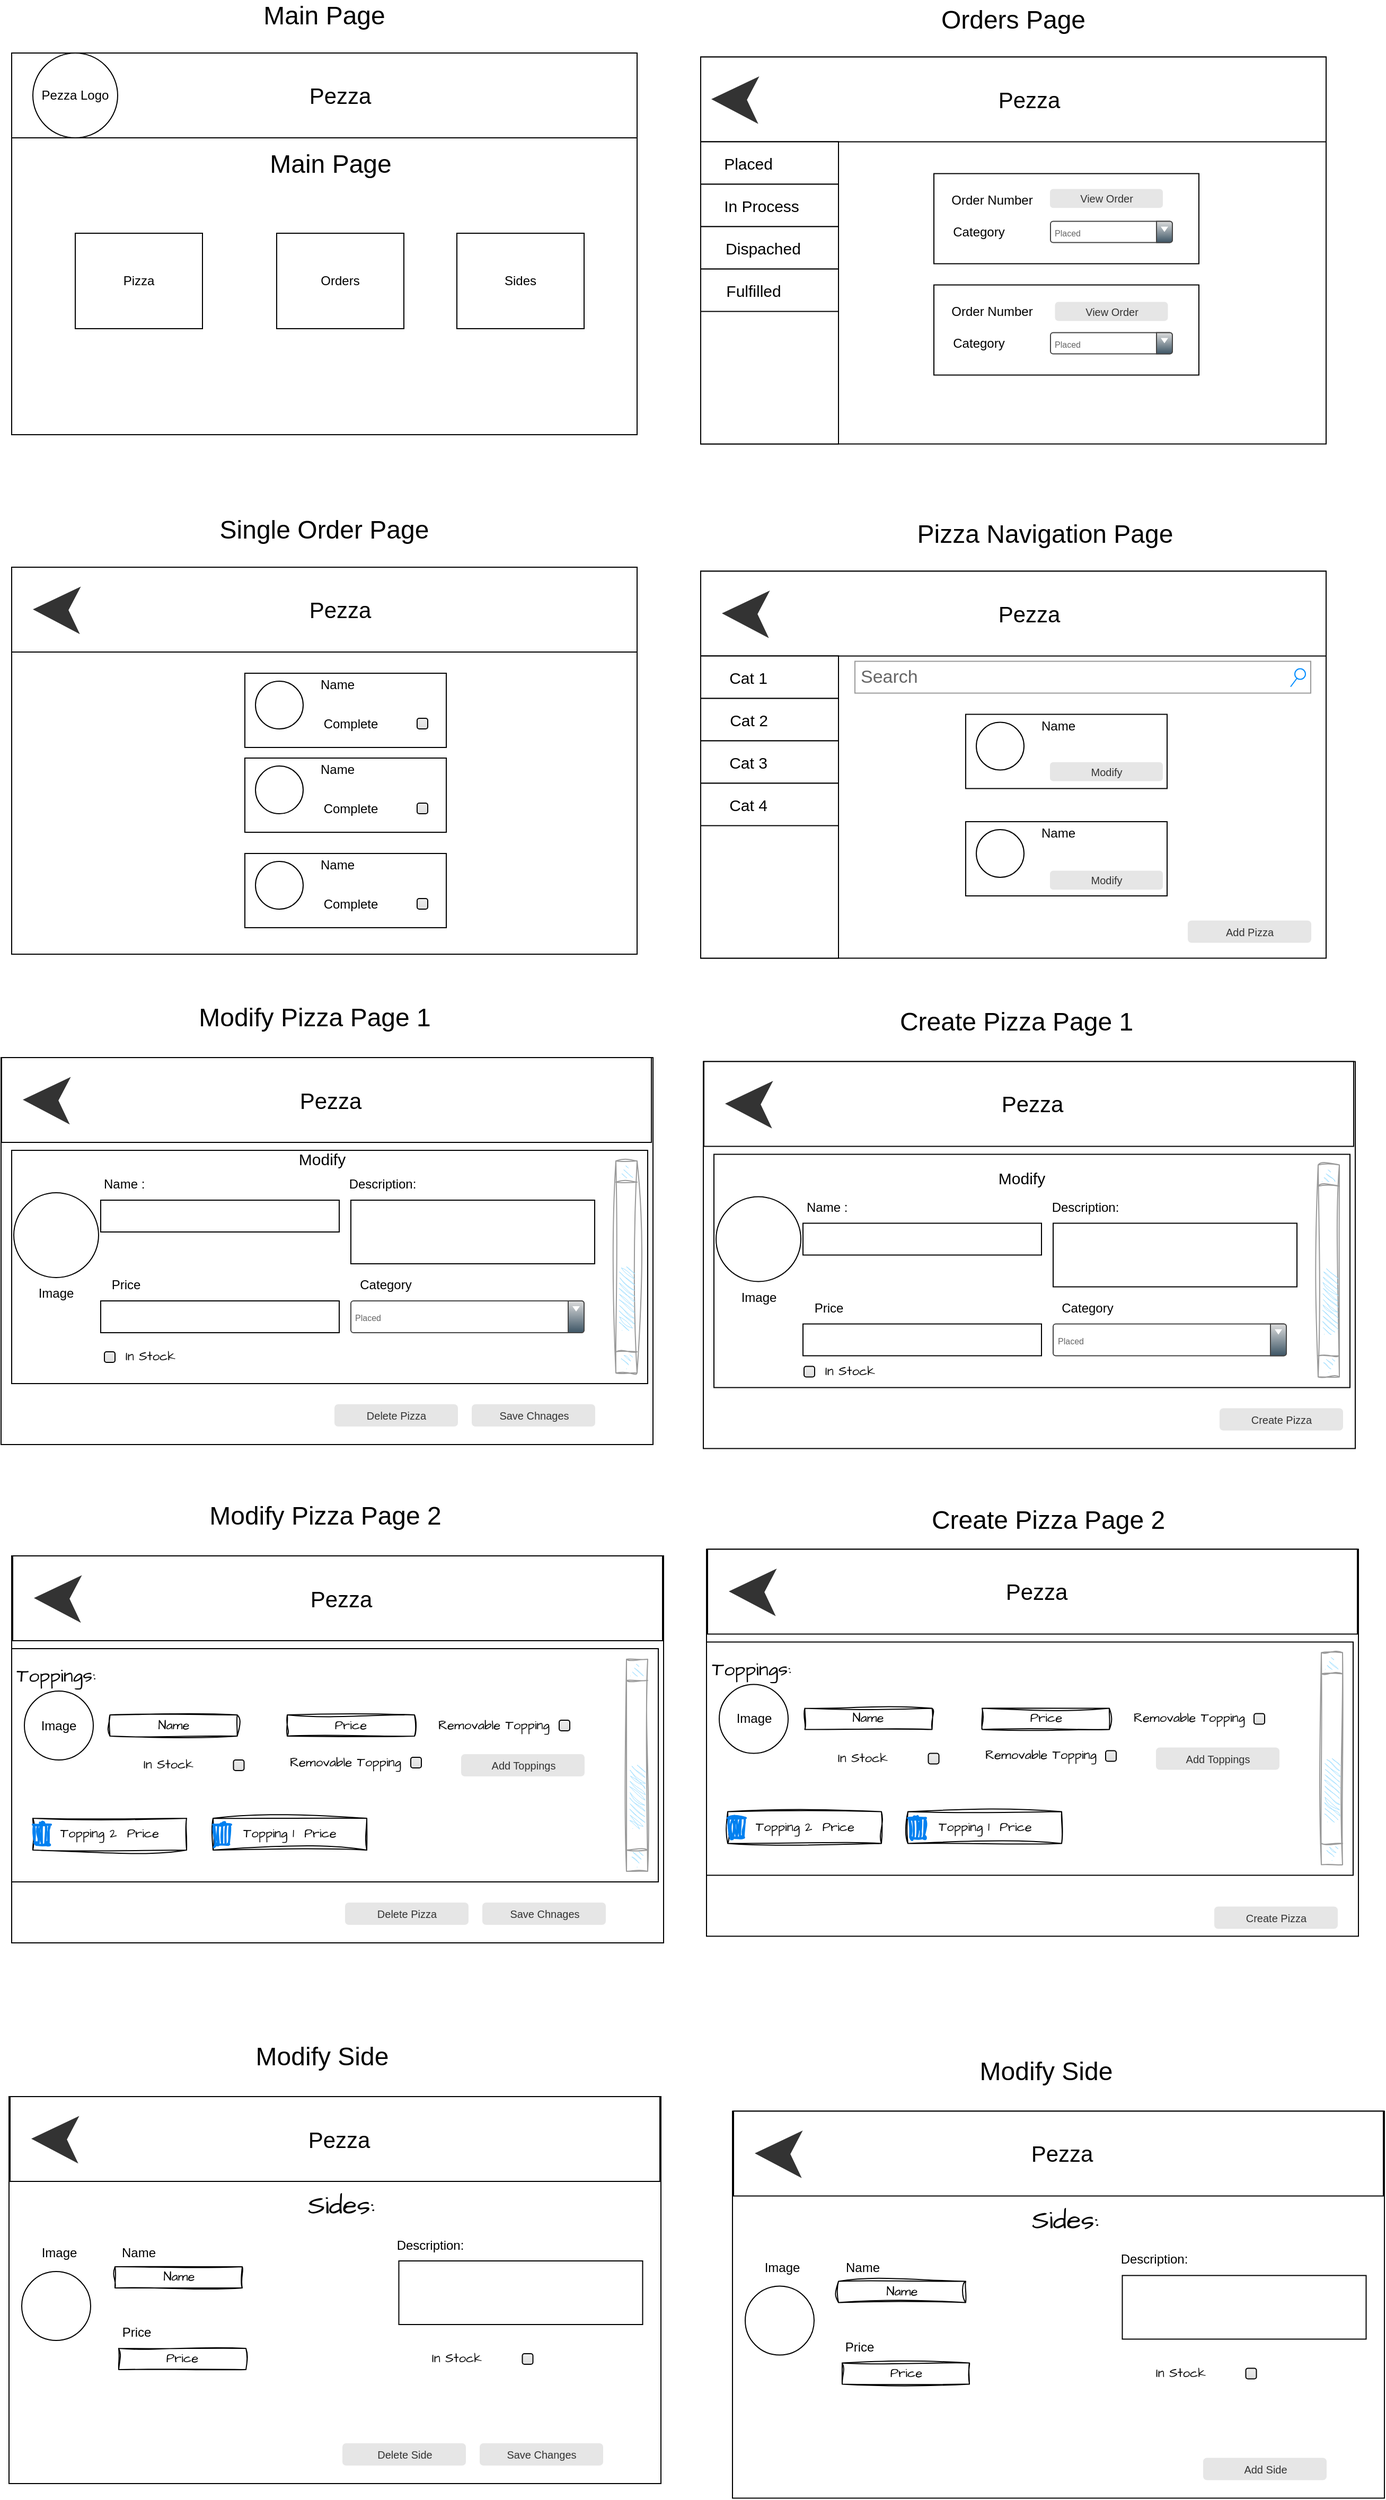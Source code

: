 <mxfile version="24.7.8">
  <diagram name="Page-1" id="03018318-947c-dd8e-b7a3-06fadd420f32">
    <mxGraphModel dx="2625" dy="1553" grid="1" gridSize="10" guides="1" tooltips="1" connect="1" arrows="1" fold="1" page="1" pageScale="1" pageWidth="1100" pageHeight="850" background="#ffffff" math="0" shadow="0">
      <root>
        <mxCell id="0" />
        <mxCell id="1" parent="0" />
        <mxCell id="E7b6t17wuE4V5hdHy_3p-1" value="" style="rounded=0;whiteSpace=wrap;html=1;" parent="1" vertex="1">
          <mxGeometry x="50" y="65" width="590" height="360" as="geometry" />
        </mxCell>
        <mxCell id="E7b6t17wuE4V5hdHy_3p-2" value="" style="rounded=0;whiteSpace=wrap;html=1;" parent="1" vertex="1">
          <mxGeometry x="50" y="65" width="590" height="80" as="geometry" />
        </mxCell>
        <mxCell id="E7b6t17wuE4V5hdHy_3p-3" value="Pezza Logo" style="ellipse;whiteSpace=wrap;html=1;aspect=fixed;" parent="1" vertex="1">
          <mxGeometry x="70" y="65" width="80" height="80" as="geometry" />
        </mxCell>
        <mxCell id="E7b6t17wuE4V5hdHy_3p-4" value="&lt;font style=&quot;font-size: 21px;&quot;&gt;Pezza&lt;/font&gt;" style="text;html=1;align=center;verticalAlign=middle;whiteSpace=wrap;rounded=0;" parent="1" vertex="1">
          <mxGeometry x="270" y="82.5" width="180" height="45" as="geometry" />
        </mxCell>
        <mxCell id="E7b6t17wuE4V5hdHy_3p-6" value="Pizza" style="rounded=0;whiteSpace=wrap;html=1;" parent="1" vertex="1">
          <mxGeometry x="110" y="235" width="120" height="90" as="geometry" />
        </mxCell>
        <mxCell id="E7b6t17wuE4V5hdHy_3p-7" value="Orders" style="rounded=0;whiteSpace=wrap;html=1;" parent="1" vertex="1">
          <mxGeometry x="300" y="235" width="120" height="90" as="geometry" />
        </mxCell>
        <mxCell id="E7b6t17wuE4V5hdHy_3p-9" value="&lt;font style=&quot;font-size: 24px;&quot;&gt;Main Page&lt;/font&gt;" style="text;html=1;align=center;verticalAlign=middle;whiteSpace=wrap;rounded=0;" parent="1" vertex="1">
          <mxGeometry x="240" y="15" width="210" height="30" as="geometry" />
        </mxCell>
        <mxCell id="E7b6t17wuE4V5hdHy_3p-10" value="" style="rounded=0;whiteSpace=wrap;html=1;" parent="1" vertex="1">
          <mxGeometry x="700" y="68.75" width="590" height="365" as="geometry" />
        </mxCell>
        <mxCell id="E7b6t17wuE4V5hdHy_3p-11" value="" style="rounded=0;whiteSpace=wrap;html=1;" parent="1" vertex="1">
          <mxGeometry x="700" y="68.75" width="590" height="80" as="geometry" />
        </mxCell>
        <mxCell id="E7b6t17wuE4V5hdHy_3p-13" value="&lt;font style=&quot;font-size: 21px;&quot;&gt;Pezza&lt;/font&gt;" style="text;html=1;align=center;verticalAlign=middle;whiteSpace=wrap;rounded=0;" parent="1" vertex="1">
          <mxGeometry x="920" y="86.25" width="180" height="45" as="geometry" />
        </mxCell>
        <mxCell id="E7b6t17wuE4V5hdHy_3p-17" value="&lt;span style=&quot;font-size: 24px;&quot;&gt;Orders Page&lt;/span&gt;" style="text;html=1;align=center;verticalAlign=middle;whiteSpace=wrap;rounded=0;" parent="1" vertex="1">
          <mxGeometry x="890" y="18.75" width="210" height="30" as="geometry" />
        </mxCell>
        <mxCell id="E7b6t17wuE4V5hdHy_3p-18" value="" style="rounded=0;whiteSpace=wrap;html=1;" parent="1" vertex="1">
          <mxGeometry x="700" y="148.75" width="130" height="285" as="geometry" />
        </mxCell>
        <mxCell id="E7b6t17wuE4V5hdHy_3p-23" value="" style="rounded=0;whiteSpace=wrap;html=1;" parent="1" vertex="1">
          <mxGeometry x="700" y="148.75" width="130" height="40" as="geometry" />
        </mxCell>
        <mxCell id="E7b6t17wuE4V5hdHy_3p-24" value="&lt;font style=&quot;font-size: 15px;&quot;&gt;Placed&lt;/font&gt;" style="text;html=1;align=center;verticalAlign=middle;whiteSpace=wrap;rounded=0;" parent="1" vertex="1">
          <mxGeometry x="720" y="153.75" width="50" height="30" as="geometry" />
        </mxCell>
        <mxCell id="E7b6t17wuE4V5hdHy_3p-25" value="" style="rounded=0;whiteSpace=wrap;html=1;" parent="1" vertex="1">
          <mxGeometry x="700" y="188.75" width="130" height="40" as="geometry" />
        </mxCell>
        <mxCell id="E7b6t17wuE4V5hdHy_3p-26" value="&lt;font style=&quot;font-size: 15px;&quot;&gt;In Process&lt;/font&gt;" style="text;html=1;align=center;verticalAlign=middle;whiteSpace=wrap;rounded=0;" parent="1" vertex="1">
          <mxGeometry x="720" y="193.75" width="75" height="30" as="geometry" />
        </mxCell>
        <mxCell id="E7b6t17wuE4V5hdHy_3p-27" value="" style="rounded=0;whiteSpace=wrap;html=1;" parent="1" vertex="1">
          <mxGeometry x="700" y="228.75" width="130" height="40" as="geometry" />
        </mxCell>
        <mxCell id="E7b6t17wuE4V5hdHy_3p-28" value="&lt;font style=&quot;font-size: 15px;&quot;&gt;Dispached&lt;/font&gt;" style="text;html=1;align=center;verticalAlign=middle;whiteSpace=wrap;rounded=0;" parent="1" vertex="1">
          <mxGeometry x="720" y="233.75" width="77.5" height="30" as="geometry" />
        </mxCell>
        <mxCell id="E7b6t17wuE4V5hdHy_3p-29" value="" style="rounded=0;whiteSpace=wrap;html=1;" parent="1" vertex="1">
          <mxGeometry x="700" y="268.75" width="130" height="40" as="geometry" />
        </mxCell>
        <mxCell id="E7b6t17wuE4V5hdHy_3p-30" value="&lt;font style=&quot;font-size: 15px;&quot;&gt;Fulfilled&lt;/font&gt;" style="text;html=1;align=center;verticalAlign=middle;whiteSpace=wrap;rounded=0;" parent="1" vertex="1">
          <mxGeometry x="720" y="273.75" width="60" height="30" as="geometry" />
        </mxCell>
        <mxCell id="E7b6t17wuE4V5hdHy_3p-31" value="" style="rounded=0;whiteSpace=wrap;html=1;" parent="1" vertex="1">
          <mxGeometry x="920" y="178.75" width="250" height="85" as="geometry" />
        </mxCell>
        <mxCell id="E7b6t17wuE4V5hdHy_3p-32" value="Order Number" style="text;html=1;align=center;verticalAlign=middle;whiteSpace=wrap;rounded=0;" parent="1" vertex="1">
          <mxGeometry x="920" y="188.75" width="110" height="30" as="geometry" />
        </mxCell>
        <mxCell id="E7b6t17wuE4V5hdHy_3p-34" value="Placed" style="strokeWidth=1;html=1;shadow=0;dashed=0;shape=mxgraph.ios.iComboBox;spacingTop=2;spacingLeft=2;align=left;strokeColor=#444444;fontColor=#666666;buttonText=;fontSize=8;fillColor=#dddddd;fillColor2=#3D5565;sketch=0;whiteSpace=wrap;" parent="1" vertex="1">
          <mxGeometry x="1030" y="223.75" width="115" height="20" as="geometry" />
        </mxCell>
        <mxCell id="E7b6t17wuE4V5hdHy_3p-35" value="Category" style="text;html=1;align=center;verticalAlign=middle;whiteSpace=wrap;rounded=0;" parent="1" vertex="1">
          <mxGeometry x="920" y="222.5" width="85" height="22.5" as="geometry" />
        </mxCell>
        <mxCell id="E7b6t17wuE4V5hdHy_3p-37" value="" style="rounded=0;whiteSpace=wrap;html=1;" parent="1" vertex="1">
          <mxGeometry x="920" y="283.75" width="250" height="85" as="geometry" />
        </mxCell>
        <mxCell id="E7b6t17wuE4V5hdHy_3p-38" value="Order Number" style="text;html=1;align=center;verticalAlign=middle;whiteSpace=wrap;rounded=0;" parent="1" vertex="1">
          <mxGeometry x="920" y="293.75" width="110" height="30" as="geometry" />
        </mxCell>
        <mxCell id="E7b6t17wuE4V5hdHy_3p-39" value="Placed" style="strokeWidth=1;html=1;shadow=0;dashed=0;shape=mxgraph.ios.iComboBox;spacingTop=2;spacingLeft=2;align=left;strokeColor=#444444;fontColor=#666666;buttonText=;fontSize=8;fillColor=#dddddd;fillColor2=#3D5565;sketch=0;whiteSpace=wrap;" parent="1" vertex="1">
          <mxGeometry x="1030" y="328.75" width="115" height="20" as="geometry" />
        </mxCell>
        <mxCell id="E7b6t17wuE4V5hdHy_3p-40" value="Category" style="text;html=1;align=center;verticalAlign=middle;whiteSpace=wrap;rounded=0;" parent="1" vertex="1">
          <mxGeometry x="920" y="327.5" width="85" height="22.5" as="geometry" />
        </mxCell>
        <mxCell id="E7b6t17wuE4V5hdHy_3p-43" value="View Order" style="rounded=1;html=1;shadow=0;dashed=0;whiteSpace=wrap;fontSize=10;fillColor=#E6E6E6;align=center;strokeColor=#E6E6E6;fontColor=#333333;" parent="1" vertex="1">
          <mxGeometry x="1030" y="193.75" width="105.5" height="16.88" as="geometry" />
        </mxCell>
        <mxCell id="E7b6t17wuE4V5hdHy_3p-44" value="View Order" style="rounded=1;html=1;shadow=0;dashed=0;whiteSpace=wrap;fontSize=10;fillColor=#E6E6E6;align=center;strokeColor=#E6E6E6;fontColor=#333333;" parent="1" vertex="1">
          <mxGeometry x="1034.75" y="300.31" width="105.5" height="16.88" as="geometry" />
        </mxCell>
        <mxCell id="E7b6t17wuE4V5hdHy_3p-45" value="" style="rounded=0;whiteSpace=wrap;html=1;" parent="1" vertex="1">
          <mxGeometry x="50" y="550" width="590" height="365" as="geometry" />
        </mxCell>
        <mxCell id="E7b6t17wuE4V5hdHy_3p-46" value="" style="rounded=0;whiteSpace=wrap;html=1;" parent="1" vertex="1">
          <mxGeometry x="50" y="550" width="590" height="80" as="geometry" />
        </mxCell>
        <mxCell id="E7b6t17wuE4V5hdHy_3p-48" value="&lt;font style=&quot;font-size: 21px;&quot;&gt;Pezza&lt;/font&gt;" style="text;html=1;align=center;verticalAlign=middle;whiteSpace=wrap;rounded=0;" parent="1" vertex="1">
          <mxGeometry x="270" y="567.5" width="180" height="45" as="geometry" />
        </mxCell>
        <mxCell id="E7b6t17wuE4V5hdHy_3p-49" value="&lt;span style=&quot;font-size: 24px;&quot;&gt;Single Order Page&lt;/span&gt;" style="text;html=1;align=center;verticalAlign=middle;whiteSpace=wrap;rounded=0;" parent="1" vertex="1">
          <mxGeometry x="240" y="500" width="210" height="30" as="geometry" />
        </mxCell>
        <mxCell id="E7b6t17wuE4V5hdHy_3p-71" value="" style="rounded=0;whiteSpace=wrap;html=1;fontColor=#333333;fillColor=#ffffff;" parent="1" vertex="1">
          <mxGeometry x="270" y="650" width="190" height="70" as="geometry" />
        </mxCell>
        <mxCell id="E7b6t17wuE4V5hdHy_3p-72" value="" style="rounded=0;whiteSpace=wrap;html=1;fontColor=#333333;fillColor=#ffffff;" parent="1" vertex="1">
          <mxGeometry x="270" y="730" width="190" height="70" as="geometry" />
        </mxCell>
        <mxCell id="E7b6t17wuE4V5hdHy_3p-73" value="" style="rounded=0;whiteSpace=wrap;html=1;fontColor=#333333;fillColor=#ffffff;" parent="1" vertex="1">
          <mxGeometry x="270" y="820" width="190" height="70" as="geometry" />
        </mxCell>
        <mxCell id="E7b6t17wuE4V5hdHy_3p-74" value="" style="ellipse;whiteSpace=wrap;html=1;aspect=fixed;" parent="1" vertex="1">
          <mxGeometry x="280" y="657.5" width="45" height="45" as="geometry" />
        </mxCell>
        <mxCell id="E7b6t17wuE4V5hdHy_3p-75" value="" style="ellipse;whiteSpace=wrap;html=1;aspect=fixed;" parent="1" vertex="1">
          <mxGeometry x="280" y="737.5" width="45" height="45" as="geometry" />
        </mxCell>
        <mxCell id="E7b6t17wuE4V5hdHy_3p-76" value="" style="ellipse;whiteSpace=wrap;html=1;aspect=fixed;" parent="1" vertex="1">
          <mxGeometry x="280" y="827.5" width="45" height="45" as="geometry" />
        </mxCell>
        <mxCell id="E7b6t17wuE4V5hdHy_3p-77" value="Name" style="text;html=1;align=center;verticalAlign=middle;whiteSpace=wrap;rounded=0;" parent="1" vertex="1">
          <mxGeometry x="325" y="650" width="65" height="22.5" as="geometry" />
        </mxCell>
        <mxCell id="E7b6t17wuE4V5hdHy_3p-78" value="Name" style="text;html=1;align=center;verticalAlign=middle;whiteSpace=wrap;rounded=0;" parent="1" vertex="1">
          <mxGeometry x="325" y="730" width="65" height="22.5" as="geometry" />
        </mxCell>
        <mxCell id="E7b6t17wuE4V5hdHy_3p-79" value="Name" style="text;html=1;align=center;verticalAlign=middle;whiteSpace=wrap;rounded=0;" parent="1" vertex="1">
          <mxGeometry x="325" y="820" width="65" height="22.5" as="geometry" />
        </mxCell>
        <mxCell id="E7b6t17wuE4V5hdHy_3p-83" value="" style="html=1;shadow=0;dashed=0;shape=mxgraph.bootstrap.checkbox2;labelPosition=right;verticalLabelPosition=middle;align=left;verticalAlign=middle;gradientColor=#DEDEDE;fillColor=#EDEDED;checked=0;spacing=5;checkedFill=#0085FC;checkedStroke=#ffffff;sketch=0;" parent="1" vertex="1">
          <mxGeometry x="432.5" y="692.5" width="10" height="10" as="geometry" />
        </mxCell>
        <mxCell id="E7b6t17wuE4V5hdHy_3p-84" value="" style="html=1;shadow=0;dashed=0;shape=mxgraph.bootstrap.checkbox2;labelPosition=right;verticalLabelPosition=middle;align=left;verticalAlign=middle;gradientColor=#DEDEDE;fillColor=#EDEDED;checked=0;spacing=5;checkedFill=#0085FC;checkedStroke=#ffffff;sketch=0;" parent="1" vertex="1">
          <mxGeometry x="432.5" y="772.5" width="10" height="10" as="geometry" />
        </mxCell>
        <mxCell id="E7b6t17wuE4V5hdHy_3p-85" value="" style="html=1;shadow=0;dashed=0;shape=mxgraph.bootstrap.checkbox2;labelPosition=right;verticalLabelPosition=middle;align=left;verticalAlign=middle;gradientColor=#DEDEDE;fillColor=#EDEDED;checked=0;spacing=5;checkedFill=#0085FC;checkedStroke=#ffffff;sketch=0;" parent="1" vertex="1">
          <mxGeometry x="432.5" y="862.5" width="10" height="10" as="geometry" />
        </mxCell>
        <mxCell id="E7b6t17wuE4V5hdHy_3p-86" value="Complete" style="text;html=1;align=center;verticalAlign=middle;whiteSpace=wrap;rounded=0;" parent="1" vertex="1">
          <mxGeometry x="340" y="688.75" width="60" height="17.5" as="geometry" />
        </mxCell>
        <mxCell id="E7b6t17wuE4V5hdHy_3p-87" value="Complete" style="text;html=1;align=center;verticalAlign=middle;whiteSpace=wrap;rounded=0;" parent="1" vertex="1">
          <mxGeometry x="340" y="768.75" width="60" height="17.5" as="geometry" />
        </mxCell>
        <mxCell id="E7b6t17wuE4V5hdHy_3p-88" value="Complete" style="text;html=1;align=center;verticalAlign=middle;whiteSpace=wrap;rounded=0;" parent="1" vertex="1">
          <mxGeometry x="340" y="858.75" width="60" height="17.5" as="geometry" />
        </mxCell>
        <mxCell id="E7b6t17wuE4V5hdHy_3p-89" value="" style="endArrow=classic;html=1;rounded=0;strokeColor=#333333;strokeWidth=12;" parent="1" edge="1">
          <mxGeometry width="50" height="50" relative="1" as="geometry">
            <mxPoint x="90" y="590.18" as="sourcePoint" />
            <mxPoint x="70" y="589.76" as="targetPoint" />
          </mxGeometry>
        </mxCell>
        <mxCell id="E7b6t17wuE4V5hdHy_3p-91" value="" style="endArrow=classic;html=1;rounded=0;strokeColor=#333333;strokeWidth=12;" parent="1" edge="1">
          <mxGeometry width="50" height="50" relative="1" as="geometry">
            <mxPoint x="730" y="108.88" as="sourcePoint" />
            <mxPoint x="710" y="108.46" as="targetPoint" />
          </mxGeometry>
        </mxCell>
        <mxCell id="E7b6t17wuE4V5hdHy_3p-92" value="" style="rounded=0;whiteSpace=wrap;html=1;" parent="1" vertex="1">
          <mxGeometry x="700" y="553.75" width="590" height="365" as="geometry" />
        </mxCell>
        <mxCell id="E7b6t17wuE4V5hdHy_3p-93" value="" style="rounded=0;whiteSpace=wrap;html=1;" parent="1" vertex="1">
          <mxGeometry x="700" y="553.75" width="590" height="80" as="geometry" />
        </mxCell>
        <mxCell id="E7b6t17wuE4V5hdHy_3p-94" value="&lt;font style=&quot;font-size: 21px;&quot;&gt;Pezza&lt;/font&gt;" style="text;html=1;align=center;verticalAlign=middle;whiteSpace=wrap;rounded=0;" parent="1" vertex="1">
          <mxGeometry x="920" y="571.25" width="180" height="45" as="geometry" />
        </mxCell>
        <mxCell id="E7b6t17wuE4V5hdHy_3p-95" value="&lt;span style=&quot;font-size: 24px;&quot;&gt;Pizza Navigation Page&lt;/span&gt;" style="text;html=1;align=center;verticalAlign=middle;whiteSpace=wrap;rounded=0;" parent="1" vertex="1">
          <mxGeometry x="890" y="503.75" width="270" height="30" as="geometry" />
        </mxCell>
        <mxCell id="E7b6t17wuE4V5hdHy_3p-111" value="" style="endArrow=classic;html=1;rounded=0;strokeColor=#333333;strokeWidth=12;" parent="1" edge="1">
          <mxGeometry width="50" height="50" relative="1" as="geometry">
            <mxPoint x="740" y="593.93" as="sourcePoint" />
            <mxPoint x="720" y="593.51" as="targetPoint" />
          </mxGeometry>
        </mxCell>
        <mxCell id="E7b6t17wuE4V5hdHy_3p-117" value="Search" style="strokeWidth=1;shadow=0;dashed=0;align=center;html=1;shape=mxgraph.mockup.forms.searchBox;strokeColor=#999999;mainText=;strokeColor2=#008cff;fontColor=#666666;fontSize=17;align=left;spacingLeft=3;whiteSpace=wrap;" parent="1" vertex="1">
          <mxGeometry x="845.5" y="638.75" width="430" height="30" as="geometry" />
        </mxCell>
        <mxCell id="E7b6t17wuE4V5hdHy_3p-118" value="" style="rounded=0;whiteSpace=wrap;html=1;" parent="1" vertex="1">
          <mxGeometry x="700" y="633.75" width="130" height="285" as="geometry" />
        </mxCell>
        <mxCell id="E7b6t17wuE4V5hdHy_3p-129" value="" style="rounded=0;whiteSpace=wrap;html=1;" parent="1" vertex="1">
          <mxGeometry x="700" y="633.75" width="130" height="40" as="geometry" />
        </mxCell>
        <mxCell id="E7b6t17wuE4V5hdHy_3p-130" value="&lt;span style=&quot;font-size: 15px;&quot;&gt;Cat 1&lt;/span&gt;" style="text;html=1;align=center;verticalAlign=middle;whiteSpace=wrap;rounded=0;" parent="1" vertex="1">
          <mxGeometry x="720" y="638.75" width="50" height="30" as="geometry" />
        </mxCell>
        <mxCell id="E7b6t17wuE4V5hdHy_3p-131" value="" style="rounded=0;whiteSpace=wrap;html=1;" parent="1" vertex="1">
          <mxGeometry x="700" y="673.75" width="130" height="40" as="geometry" />
        </mxCell>
        <mxCell id="E7b6t17wuE4V5hdHy_3p-132" value="&lt;span style=&quot;font-size: 15px;&quot;&gt;Cat 2&lt;/span&gt;" style="text;html=1;align=center;verticalAlign=middle;whiteSpace=wrap;rounded=0;" parent="1" vertex="1">
          <mxGeometry x="707.5" y="678.75" width="75" height="30" as="geometry" />
        </mxCell>
        <mxCell id="E7b6t17wuE4V5hdHy_3p-133" value="" style="rounded=0;whiteSpace=wrap;html=1;" parent="1" vertex="1">
          <mxGeometry x="700" y="713.75" width="130" height="40" as="geometry" />
        </mxCell>
        <mxCell id="E7b6t17wuE4V5hdHy_3p-134" value="&lt;span style=&quot;font-size: 15px;&quot;&gt;Cat 3&lt;/span&gt;" style="text;html=1;align=center;verticalAlign=middle;whiteSpace=wrap;rounded=0;" parent="1" vertex="1">
          <mxGeometry x="706.25" y="716.25" width="77.5" height="35" as="geometry" />
        </mxCell>
        <mxCell id="E7b6t17wuE4V5hdHy_3p-135" value="" style="rounded=0;whiteSpace=wrap;html=1;" parent="1" vertex="1">
          <mxGeometry x="700" y="753.75" width="130" height="40" as="geometry" />
        </mxCell>
        <mxCell id="E7b6t17wuE4V5hdHy_3p-136" value="&lt;span style=&quot;font-size: 15px;&quot;&gt;Cat 4&lt;/span&gt;" style="text;html=1;align=center;verticalAlign=middle;whiteSpace=wrap;rounded=0;" parent="1" vertex="1">
          <mxGeometry x="715" y="758.75" width="60" height="30" as="geometry" />
        </mxCell>
        <mxCell id="E7b6t17wuE4V5hdHy_3p-139" value="Add Pizza" style="rounded=1;html=1;shadow=0;dashed=0;whiteSpace=wrap;fontSize=10;fillColor=#E6E6E6;align=center;strokeColor=#E6E6E6;fontColor=#333333;" parent="1" vertex="1">
          <mxGeometry x="1160" y="883.75" width="115.5" height="20" as="geometry" />
        </mxCell>
        <mxCell id="E7b6t17wuE4V5hdHy_3p-140" value="" style="rounded=0;whiteSpace=wrap;html=1;fontColor=#333333;fillColor=#ffffff;" parent="1" vertex="1">
          <mxGeometry x="950" y="688.75" width="190" height="70" as="geometry" />
        </mxCell>
        <mxCell id="E7b6t17wuE4V5hdHy_3p-141" value="" style="rounded=0;whiteSpace=wrap;html=1;fontColor=#333333;fillColor=#ffffff;" parent="1" vertex="1">
          <mxGeometry x="950" y="790" width="190" height="70" as="geometry" />
        </mxCell>
        <mxCell id="E7b6t17wuE4V5hdHy_3p-143" value="" style="ellipse;whiteSpace=wrap;html=1;aspect=fixed;" parent="1" vertex="1">
          <mxGeometry x="960" y="696.25" width="45" height="45" as="geometry" />
        </mxCell>
        <mxCell id="E7b6t17wuE4V5hdHy_3p-144" value="" style="ellipse;whiteSpace=wrap;html=1;aspect=fixed;" parent="1" vertex="1">
          <mxGeometry x="960" y="797.5" width="45" height="45" as="geometry" />
        </mxCell>
        <mxCell id="E7b6t17wuE4V5hdHy_3p-146" value="Name" style="text;html=1;align=center;verticalAlign=middle;whiteSpace=wrap;rounded=0;" parent="1" vertex="1">
          <mxGeometry x="1005" y="688.75" width="65" height="22.5" as="geometry" />
        </mxCell>
        <mxCell id="E7b6t17wuE4V5hdHy_3p-147" value="Name" style="text;html=1;align=center;verticalAlign=middle;whiteSpace=wrap;rounded=0;" parent="1" vertex="1">
          <mxGeometry x="1005" y="790" width="65" height="22.5" as="geometry" />
        </mxCell>
        <mxCell id="E7b6t17wuE4V5hdHy_3p-156" value="Modify" style="rounded=1;html=1;shadow=0;dashed=0;whiteSpace=wrap;fontSize=10;fillColor=#E6E6E6;align=center;strokeColor=#E6E6E6;fontColor=#333333;" parent="1" vertex="1">
          <mxGeometry x="1030" y="734.37" width="105.5" height="16.88" as="geometry" />
        </mxCell>
        <mxCell id="E7b6t17wuE4V5hdHy_3p-157" value="Modify" style="rounded=1;html=1;shadow=0;dashed=0;whiteSpace=wrap;fontSize=10;fillColor=#E6E6E6;align=center;strokeColor=#E6E6E6;fontColor=#333333;" parent="1" vertex="1">
          <mxGeometry x="1030" y="836.75" width="105.5" height="16.88" as="geometry" />
        </mxCell>
        <mxCell id="E7b6t17wuE4V5hdHy_3p-158" value="" style="rounded=0;whiteSpace=wrap;html=1;" parent="1" vertex="1">
          <mxGeometry x="40" y="1012.5" width="615" height="365" as="geometry" />
        </mxCell>
        <mxCell id="E7b6t17wuE4V5hdHy_3p-161" value="&lt;span style=&quot;font-size: 24px;&quot;&gt;Modify Pizza Page 1&lt;/span&gt;" style="text;html=1;align=center;verticalAlign=middle;whiteSpace=wrap;rounded=0;" parent="1" vertex="1">
          <mxGeometry x="200.5" y="960" width="270" height="30" as="geometry" />
        </mxCell>
        <mxCell id="E7b6t17wuE4V5hdHy_3p-202" value="Save Chnages" style="rounded=1;html=1;shadow=0;dashed=0;whiteSpace=wrap;fontSize=10;fillColor=#E6E6E6;align=center;strokeColor=#E6E6E6;fontColor=#333333;" parent="1" vertex="1">
          <mxGeometry x="484.5" y="1340" width="115.5" height="20" as="geometry" />
        </mxCell>
        <mxCell id="E7b6t17wuE4V5hdHy_3p-203" value="Delete Pizza" style="rounded=1;html=1;shadow=0;dashed=0;whiteSpace=wrap;fontSize=10;fillColor=#E6E6E6;align=center;strokeColor=#E6E6E6;fontColor=#333333;" parent="1" vertex="1">
          <mxGeometry x="355" y="1340" width="115.5" height="20" as="geometry" />
        </mxCell>
        <mxCell id="BjCx5FvwtXD_g2K-T8CD-1" value="Sides" style="rounded=0;whiteSpace=wrap;html=1;" vertex="1" parent="1">
          <mxGeometry x="470" y="235" width="120" height="90" as="geometry" />
        </mxCell>
        <mxCell id="BjCx5FvwtXD_g2K-T8CD-5" value="" style="rounded=0;whiteSpace=wrap;html=1;" vertex="1" parent="1">
          <mxGeometry x="50" y="1100" width="600" height="220" as="geometry" />
        </mxCell>
        <mxCell id="BjCx5FvwtXD_g2K-T8CD-6" value="" style="rounded=0;whiteSpace=wrap;html=1;" vertex="1" parent="1">
          <mxGeometry x="134" y="1147" width="225" height="30" as="geometry" />
        </mxCell>
        <mxCell id="BjCx5FvwtXD_g2K-T8CD-7" value="Name :&amp;nbsp;" style="text;html=1;align=center;verticalAlign=middle;whiteSpace=wrap;rounded=0;" vertex="1" parent="1">
          <mxGeometry x="134" y="1117" width="47.5" height="30" as="geometry" />
        </mxCell>
        <mxCell id="BjCx5FvwtXD_g2K-T8CD-8" value="" style="rounded=0;whiteSpace=wrap;html=1;" vertex="1" parent="1">
          <mxGeometry x="370" y="1147" width="230" height="60" as="geometry" />
        </mxCell>
        <mxCell id="BjCx5FvwtXD_g2K-T8CD-9" value="Description:" style="text;html=1;align=center;verticalAlign=middle;whiteSpace=wrap;rounded=0;" vertex="1" parent="1">
          <mxGeometry x="370" y="1117" width="60" height="30" as="geometry" />
        </mxCell>
        <mxCell id="BjCx5FvwtXD_g2K-T8CD-10" value="" style="rounded=0;whiteSpace=wrap;html=1;" vertex="1" parent="1">
          <mxGeometry x="134" y="1242" width="225" height="30" as="geometry" />
        </mxCell>
        <mxCell id="BjCx5FvwtXD_g2K-T8CD-11" value="Price" style="text;html=1;align=center;verticalAlign=middle;whiteSpace=wrap;rounded=0;" vertex="1" parent="1">
          <mxGeometry x="134" y="1212" width="47.5" height="30" as="geometry" />
        </mxCell>
        <mxCell id="BjCx5FvwtXD_g2K-T8CD-12" value="Placed" style="strokeWidth=1;html=1;shadow=0;dashed=0;shape=mxgraph.ios.iComboBox;spacingTop=2;spacingLeft=2;align=left;strokeColor=#444444;fontColor=#666666;buttonText=;fontSize=8;fillColor=#dddddd;fillColor2=#3D5565;sketch=0;whiteSpace=wrap;" vertex="1" parent="1">
          <mxGeometry x="370" y="1242" width="220" height="30" as="geometry" />
        </mxCell>
        <mxCell id="BjCx5FvwtXD_g2K-T8CD-13" value="Category" style="text;html=1;align=center;verticalAlign=middle;whiteSpace=wrap;rounded=0;" vertex="1" parent="1">
          <mxGeometry x="372.5" y="1212" width="60" height="30" as="geometry" />
        </mxCell>
        <mxCell id="BjCx5FvwtXD_g2K-T8CD-14" value="&lt;span style=&quot;font-size: 15px;&quot;&gt;Modify&lt;/span&gt;" style="text;html=1;align=center;verticalAlign=middle;whiteSpace=wrap;rounded=0;" vertex="1" parent="1">
          <mxGeometry x="252.5" y="1085" width="180" height="45" as="geometry" />
        </mxCell>
        <mxCell id="BjCx5FvwtXD_g2K-T8CD-16" value="" style="verticalLabelPosition=bottom;shadow=0;dashed=0;align=center;html=1;verticalAlign=top;strokeWidth=1;shape=mxgraph.mockup.navigation.scrollBar;strokeColor=#999999;barPos=20;fillColor2=#99ddff;strokeColor2=none;direction=north;sketch=1;hachureGap=4;jiggle=2;curveFitting=1;fontFamily=Architects Daughter;fontSource=https%3A%2F%2Ffonts.googleapis.com%2Fcss%3Ffamily%3DArchitects%2BDaughter;" vertex="1" parent="1">
          <mxGeometry x="620" y="1110" width="10" height="200" as="geometry" />
        </mxCell>
        <mxCell id="BjCx5FvwtXD_g2K-T8CD-17" value="" style="rounded=0;whiteSpace=wrap;html=1;" vertex="1" parent="1">
          <mxGeometry x="50" y="1482.5" width="615" height="365" as="geometry" />
        </mxCell>
        <mxCell id="BjCx5FvwtXD_g2K-T8CD-19" value="&lt;span style=&quot;font-size: 24px;&quot;&gt;Modify Pizza Page 2&lt;/span&gt;" style="text;html=1;align=center;verticalAlign=middle;whiteSpace=wrap;rounded=0;" vertex="1" parent="1">
          <mxGeometry x="210.5" y="1430" width="270" height="30" as="geometry" />
        </mxCell>
        <mxCell id="BjCx5FvwtXD_g2K-T8CD-23" value="Save Chnages" style="rounded=1;html=1;shadow=0;dashed=0;whiteSpace=wrap;fontSize=10;fillColor=#E6E6E6;align=center;strokeColor=#E6E6E6;fontColor=#333333;" vertex="1" parent="1">
          <mxGeometry x="494.5" y="1810" width="115.5" height="20" as="geometry" />
        </mxCell>
        <mxCell id="BjCx5FvwtXD_g2K-T8CD-24" value="Delete Pizza" style="rounded=1;html=1;shadow=0;dashed=0;whiteSpace=wrap;fontSize=10;fillColor=#E6E6E6;align=center;strokeColor=#E6E6E6;fontColor=#333333;" vertex="1" parent="1">
          <mxGeometry x="365" y="1810" width="115.5" height="20" as="geometry" />
        </mxCell>
        <mxCell id="BjCx5FvwtXD_g2K-T8CD-25" value="" style="rounded=0;whiteSpace=wrap;html=1;" vertex="1" parent="1">
          <mxGeometry x="50" y="1570" width="610" height="220" as="geometry" />
        </mxCell>
        <mxCell id="BjCx5FvwtXD_g2K-T8CD-35" value="" style="verticalLabelPosition=bottom;shadow=0;dashed=0;align=center;html=1;verticalAlign=top;strokeWidth=1;shape=mxgraph.mockup.navigation.scrollBar;strokeColor=#999999;barPos=20;fillColor2=#99ddff;strokeColor2=none;direction=north;sketch=1;hachureGap=4;jiggle=2;curveFitting=1;fontFamily=Architects Daughter;fontSource=https%3A%2F%2Ffonts.googleapis.com%2Fcss%3Ffamily%3DArchitects%2BDaughter;" vertex="1" parent="1">
          <mxGeometry x="630" y="1580" width="10" height="200" as="geometry" />
        </mxCell>
        <mxCell id="BjCx5FvwtXD_g2K-T8CD-36" value="&lt;font style=&quot;font-size: 18px;&quot;&gt;Toppings:&lt;/font&gt;" style="text;html=1;align=center;verticalAlign=middle;whiteSpace=wrap;rounded=0;fontFamily=Architects Daughter;fontSource=https%3A%2F%2Ffonts.googleapis.com%2Fcss%3Ffamily%3DArchitects%2BDaughter;" vertex="1" parent="1">
          <mxGeometry x="62" y="1580" width="60" height="30" as="geometry" />
        </mxCell>
        <mxCell id="BjCx5FvwtXD_g2K-T8CD-39" value="Name" style="rounded=0;whiteSpace=wrap;html=1;sketch=1;hachureGap=4;jiggle=2;curveFitting=1;fontFamily=Architects Daughter;fontSource=https%3A%2F%2Ffonts.googleapis.com%2Fcss%3Ffamily%3DArchitects%2BDaughter;" vertex="1" parent="1">
          <mxGeometry x="142.75" y="1632.5" width="120" height="20" as="geometry" />
        </mxCell>
        <mxCell id="BjCx5FvwtXD_g2K-T8CD-40" value="Price" style="rounded=0;whiteSpace=wrap;html=1;sketch=1;hachureGap=4;jiggle=2;curveFitting=1;fontFamily=Architects Daughter;fontSource=https%3A%2F%2Ffonts.googleapis.com%2Fcss%3Ffamily%3DArchitects%2BDaughter;" vertex="1" parent="1">
          <mxGeometry x="310" y="1632.5" width="120" height="20" as="geometry" />
        </mxCell>
        <mxCell id="BjCx5FvwtXD_g2K-T8CD-41" value="Image" style="ellipse;whiteSpace=wrap;html=1;aspect=fixed;" vertex="1" parent="1">
          <mxGeometry x="62" y="1610" width="65" height="65" as="geometry" />
        </mxCell>
        <mxCell id="BjCx5FvwtXD_g2K-T8CD-42" value="Add Toppings" style="rounded=1;html=1;shadow=0;dashed=0;whiteSpace=wrap;fontSize=10;fillColor=#E6E6E6;align=center;strokeColor=#E6E6E6;fontColor=#333333;" vertex="1" parent="1">
          <mxGeometry x="474.5" y="1670" width="115.5" height="20" as="geometry" />
        </mxCell>
        <mxCell id="BjCx5FvwtXD_g2K-T8CD-43" value="Topping 1&amp;nbsp; Price" style="rounded=0;whiteSpace=wrap;html=1;sketch=1;hachureGap=4;jiggle=2;curveFitting=1;fontFamily=Architects Daughter;fontSource=https%3A%2F%2Ffonts.googleapis.com%2Fcss%3Ffamily%3DArchitects%2BDaughter;" vertex="1" parent="1">
          <mxGeometry x="240" y="1730" width="145" height="30" as="geometry" />
        </mxCell>
        <mxCell id="BjCx5FvwtXD_g2K-T8CD-44" value="" style="html=1;verticalLabelPosition=bottom;align=center;labelBackgroundColor=#ffffff;verticalAlign=top;strokeWidth=2;strokeColor=#0080F0;shadow=0;dashed=0;shape=mxgraph.ios7.icons.trashcan;sketch=1;hachureGap=4;jiggle=2;curveFitting=1;fontFamily=Architects Daughter;fontSource=https%3A%2F%2Ffonts.googleapis.com%2Fcss%3Ffamily%3DArchitects%2BDaughter;" vertex="1" parent="1">
          <mxGeometry x="240" y="1735" width="17" height="20" as="geometry" />
        </mxCell>
        <mxCell id="BjCx5FvwtXD_g2K-T8CD-54" value="" style="ellipse;whiteSpace=wrap;html=1;aspect=fixed;" vertex="1" parent="1">
          <mxGeometry x="52" y="1140" width="80" height="80" as="geometry" />
        </mxCell>
        <mxCell id="BjCx5FvwtXD_g2K-T8CD-55" value="Image" style="text;html=1;align=center;verticalAlign=middle;whiteSpace=wrap;rounded=0;" vertex="1" parent="1">
          <mxGeometry x="62" y="1220" width="60" height="30" as="geometry" />
        </mxCell>
        <mxCell id="BjCx5FvwtXD_g2K-T8CD-58" value="" style="rounded=0;whiteSpace=wrap;html=1;" vertex="1" parent="1">
          <mxGeometry x="40.5" y="1012.5" width="613" height="80" as="geometry" />
        </mxCell>
        <mxCell id="BjCx5FvwtXD_g2K-T8CD-59" value="&lt;font style=&quot;font-size: 21px;&quot;&gt;Pezza&lt;/font&gt;" style="text;html=1;align=center;verticalAlign=middle;whiteSpace=wrap;rounded=0;" vertex="1" parent="1">
          <mxGeometry x="260.5" y="1030" width="180" height="45" as="geometry" />
        </mxCell>
        <mxCell id="BjCx5FvwtXD_g2K-T8CD-60" value="" style="endArrow=classic;html=1;rounded=0;strokeColor=#333333;strokeWidth=12;" edge="1" parent="1">
          <mxGeometry width="50" height="50" relative="1" as="geometry">
            <mxPoint x="80.5" y="1052.68" as="sourcePoint" />
            <mxPoint x="60.5" y="1052.26" as="targetPoint" />
          </mxGeometry>
        </mxCell>
        <mxCell id="BjCx5FvwtXD_g2K-T8CD-61" value="" style="rounded=0;whiteSpace=wrap;html=1;" vertex="1" parent="1">
          <mxGeometry x="51" y="1482.5" width="613" height="80" as="geometry" />
        </mxCell>
        <mxCell id="BjCx5FvwtXD_g2K-T8CD-62" value="&lt;font style=&quot;font-size: 21px;&quot;&gt;Pezza&lt;/font&gt;" style="text;html=1;align=center;verticalAlign=middle;whiteSpace=wrap;rounded=0;" vertex="1" parent="1">
          <mxGeometry x="271" y="1500" width="180" height="45" as="geometry" />
        </mxCell>
        <mxCell id="BjCx5FvwtXD_g2K-T8CD-63" value="" style="endArrow=classic;html=1;rounded=0;strokeColor=#333333;strokeWidth=12;" edge="1" parent="1">
          <mxGeometry width="50" height="50" relative="1" as="geometry">
            <mxPoint x="91" y="1522.68" as="sourcePoint" />
            <mxPoint x="71" y="1522.26" as="targetPoint" />
          </mxGeometry>
        </mxCell>
        <mxCell id="BjCx5FvwtXD_g2K-T8CD-65" value="" style="html=1;shadow=0;dashed=0;shape=mxgraph.bootstrap.checkbox2;labelPosition=right;verticalLabelPosition=middle;align=left;verticalAlign=middle;gradientColor=#DEDEDE;fillColor=#EDEDED;checked=0;spacing=5;checkedFill=#0085FC;checkedStroke=#ffffff;sketch=0;hachureGap=4;jiggle=2;curveFitting=1;fontFamily=Architects Daughter;fontSource=https%3A%2F%2Ffonts.googleapis.com%2Fcss%3Ffamily%3DArchitects%2BDaughter;" vertex="1" parent="1">
          <mxGeometry x="566.5" y="1637.5" width="10" height="10" as="geometry" />
        </mxCell>
        <mxCell id="BjCx5FvwtXD_g2K-T8CD-66" value="Removable Topping" style="text;html=1;align=center;verticalAlign=middle;whiteSpace=wrap;rounded=0;fontFamily=Architects Daughter;fontSource=https%3A%2F%2Ffonts.googleapis.com%2Fcss%3Ffamily%3DArchitects%2BDaughter;" vertex="1" parent="1">
          <mxGeometry x="450" y="1627.5" width="110" height="30" as="geometry" />
        </mxCell>
        <mxCell id="BjCx5FvwtXD_g2K-T8CD-67" value="Topping 2&amp;nbsp; Price" style="rounded=0;whiteSpace=wrap;html=1;sketch=1;hachureGap=4;jiggle=2;curveFitting=1;fontFamily=Architects Daughter;fontSource=https%3A%2F%2Ffonts.googleapis.com%2Fcss%3Ffamily%3DArchitects%2BDaughter;" vertex="1" parent="1">
          <mxGeometry x="70" y="1730" width="145" height="30" as="geometry" />
        </mxCell>
        <mxCell id="BjCx5FvwtXD_g2K-T8CD-68" value="" style="html=1;verticalLabelPosition=bottom;align=center;labelBackgroundColor=#ffffff;verticalAlign=top;strokeWidth=2;strokeColor=#0080F0;shadow=0;dashed=0;shape=mxgraph.ios7.icons.trashcan;sketch=1;hachureGap=4;jiggle=2;curveFitting=1;fontFamily=Architects Daughter;fontSource=https%3A%2F%2Ffonts.googleapis.com%2Fcss%3Ffamily%3DArchitects%2BDaughter;" vertex="1" parent="1">
          <mxGeometry x="70" y="1735" width="17" height="20" as="geometry" />
        </mxCell>
        <mxCell id="BjCx5FvwtXD_g2K-T8CD-69" value="" style="rounded=0;whiteSpace=wrap;html=1;" vertex="1" parent="1">
          <mxGeometry x="702.5" y="1016.25" width="615" height="365" as="geometry" />
        </mxCell>
        <mxCell id="BjCx5FvwtXD_g2K-T8CD-70" value="&lt;span style=&quot;font-size: 24px;&quot;&gt;Create Pizza Page 1&lt;/span&gt;" style="text;html=1;align=center;verticalAlign=middle;whiteSpace=wrap;rounded=0;" vertex="1" parent="1">
          <mxGeometry x="863" y="963.75" width="270" height="30" as="geometry" />
        </mxCell>
        <mxCell id="BjCx5FvwtXD_g2K-T8CD-71" value="Create Pizza" style="rounded=1;html=1;shadow=0;dashed=0;whiteSpace=wrap;fontSize=10;fillColor=#E6E6E6;align=center;strokeColor=#E6E6E6;fontColor=#333333;" vertex="1" parent="1">
          <mxGeometry x="1190" y="1343.75" width="115.5" height="20" as="geometry" />
        </mxCell>
        <mxCell id="BjCx5FvwtXD_g2K-T8CD-73" value="" style="rounded=0;whiteSpace=wrap;html=1;" vertex="1" parent="1">
          <mxGeometry x="712.5" y="1103.75" width="600" height="220" as="geometry" />
        </mxCell>
        <mxCell id="BjCx5FvwtXD_g2K-T8CD-74" value="" style="rounded=0;whiteSpace=wrap;html=1;" vertex="1" parent="1">
          <mxGeometry x="796.5" y="1168.75" width="225" height="30" as="geometry" />
        </mxCell>
        <mxCell id="BjCx5FvwtXD_g2K-T8CD-75" value="Name :&amp;nbsp;" style="text;html=1;align=center;verticalAlign=middle;whiteSpace=wrap;rounded=0;" vertex="1" parent="1">
          <mxGeometry x="796.5" y="1138.75" width="47.5" height="30" as="geometry" />
        </mxCell>
        <mxCell id="BjCx5FvwtXD_g2K-T8CD-76" value="" style="rounded=0;whiteSpace=wrap;html=1;" vertex="1" parent="1">
          <mxGeometry x="1032.5" y="1168.75" width="230" height="60" as="geometry" />
        </mxCell>
        <mxCell id="BjCx5FvwtXD_g2K-T8CD-77" value="Description:" style="text;html=1;align=center;verticalAlign=middle;whiteSpace=wrap;rounded=0;" vertex="1" parent="1">
          <mxGeometry x="1032.5" y="1138.75" width="60" height="30" as="geometry" />
        </mxCell>
        <mxCell id="BjCx5FvwtXD_g2K-T8CD-78" value="" style="rounded=0;whiteSpace=wrap;html=1;" vertex="1" parent="1">
          <mxGeometry x="796.5" y="1263.75" width="225" height="30" as="geometry" />
        </mxCell>
        <mxCell id="BjCx5FvwtXD_g2K-T8CD-79" value="Price" style="text;html=1;align=center;verticalAlign=middle;whiteSpace=wrap;rounded=0;" vertex="1" parent="1">
          <mxGeometry x="796.5" y="1233.75" width="47.5" height="30" as="geometry" />
        </mxCell>
        <mxCell id="BjCx5FvwtXD_g2K-T8CD-80" value="Placed" style="strokeWidth=1;html=1;shadow=0;dashed=0;shape=mxgraph.ios.iComboBox;spacingTop=2;spacingLeft=2;align=left;strokeColor=#444444;fontColor=#666666;buttonText=;fontSize=8;fillColor=#dddddd;fillColor2=#3D5565;sketch=0;whiteSpace=wrap;" vertex="1" parent="1">
          <mxGeometry x="1032.5" y="1263.75" width="220" height="30" as="geometry" />
        </mxCell>
        <mxCell id="BjCx5FvwtXD_g2K-T8CD-81" value="Category" style="text;html=1;align=center;verticalAlign=middle;whiteSpace=wrap;rounded=0;" vertex="1" parent="1">
          <mxGeometry x="1035" y="1233.75" width="60" height="30" as="geometry" />
        </mxCell>
        <mxCell id="BjCx5FvwtXD_g2K-T8CD-82" value="&lt;span style=&quot;font-size: 15px;&quot;&gt;Modify&lt;/span&gt;" style="text;html=1;align=center;verticalAlign=middle;whiteSpace=wrap;rounded=0;" vertex="1" parent="1">
          <mxGeometry x="912.5" y="1103.75" width="180" height="45" as="geometry" />
        </mxCell>
        <mxCell id="BjCx5FvwtXD_g2K-T8CD-83" value="" style="verticalLabelPosition=bottom;shadow=0;dashed=0;align=center;html=1;verticalAlign=top;strokeWidth=1;shape=mxgraph.mockup.navigation.scrollBar;strokeColor=#999999;barPos=20;fillColor2=#99ddff;strokeColor2=none;direction=north;sketch=1;hachureGap=4;jiggle=2;curveFitting=1;fontFamily=Architects Daughter;fontSource=https%3A%2F%2Ffonts.googleapis.com%2Fcss%3Ffamily%3DArchitects%2BDaughter;" vertex="1" parent="1">
          <mxGeometry x="1282.5" y="1113.75" width="10" height="200" as="geometry" />
        </mxCell>
        <mxCell id="BjCx5FvwtXD_g2K-T8CD-84" value="" style="ellipse;whiteSpace=wrap;html=1;aspect=fixed;" vertex="1" parent="1">
          <mxGeometry x="714.5" y="1143.75" width="80" height="80" as="geometry" />
        </mxCell>
        <mxCell id="BjCx5FvwtXD_g2K-T8CD-85" value="Image" style="text;html=1;align=center;verticalAlign=middle;whiteSpace=wrap;rounded=0;" vertex="1" parent="1">
          <mxGeometry x="724.5" y="1223.75" width="60" height="30" as="geometry" />
        </mxCell>
        <mxCell id="BjCx5FvwtXD_g2K-T8CD-86" value="" style="rounded=0;whiteSpace=wrap;html=1;" vertex="1" parent="1">
          <mxGeometry x="703" y="1016.25" width="613" height="80" as="geometry" />
        </mxCell>
        <mxCell id="BjCx5FvwtXD_g2K-T8CD-87" value="&lt;font style=&quot;font-size: 21px;&quot;&gt;Pezza&lt;/font&gt;" style="text;html=1;align=center;verticalAlign=middle;whiteSpace=wrap;rounded=0;" vertex="1" parent="1">
          <mxGeometry x="923" y="1033.75" width="180" height="45" as="geometry" />
        </mxCell>
        <mxCell id="BjCx5FvwtXD_g2K-T8CD-88" value="" style="endArrow=classic;html=1;rounded=0;strokeColor=#333333;strokeWidth=12;" edge="1" parent="1">
          <mxGeometry width="50" height="50" relative="1" as="geometry">
            <mxPoint x="743" y="1056.43" as="sourcePoint" />
            <mxPoint x="723" y="1056.01" as="targetPoint" />
          </mxGeometry>
        </mxCell>
        <mxCell id="BjCx5FvwtXD_g2K-T8CD-90" value="&lt;span style=&quot;font-size: 24px;&quot;&gt;Create Pizza Page 2&lt;/span&gt;" style="text;html=1;align=center;verticalAlign=middle;whiteSpace=wrap;rounded=0;" vertex="1" parent="1">
          <mxGeometry x="893" y="1433.75" width="270" height="30" as="geometry" />
        </mxCell>
        <mxCell id="BjCx5FvwtXD_g2K-T8CD-109" value="&lt;font style=&quot;font-size: 24px;&quot;&gt;Main Page&lt;/font&gt;" style="text;html=1;align=center;verticalAlign=middle;whiteSpace=wrap;rounded=0;" vertex="1" parent="1">
          <mxGeometry x="245.5" y="155" width="210" height="30" as="geometry" />
        </mxCell>
        <mxCell id="BjCx5FvwtXD_g2K-T8CD-110" value="" style="rounded=0;whiteSpace=wrap;html=1;" vertex="1" parent="1">
          <mxGeometry x="47.5" y="1992.5" width="615" height="365" as="geometry" />
        </mxCell>
        <mxCell id="BjCx5FvwtXD_g2K-T8CD-111" value="&lt;span style=&quot;font-size: 24px;&quot;&gt;Modify Side&lt;/span&gt;" style="text;html=1;align=center;verticalAlign=middle;whiteSpace=wrap;rounded=0;" vertex="1" parent="1">
          <mxGeometry x="208" y="1940" width="270" height="30" as="geometry" />
        </mxCell>
        <mxCell id="BjCx5FvwtXD_g2K-T8CD-112" value="Save Changes" style="rounded=1;html=1;shadow=0;dashed=0;whiteSpace=wrap;fontSize=10;fillColor=#E6E6E6;align=center;strokeColor=#E6E6E6;fontColor=#333333;" vertex="1" parent="1">
          <mxGeometry x="492" y="2320" width="115.5" height="20" as="geometry" />
        </mxCell>
        <mxCell id="BjCx5FvwtXD_g2K-T8CD-113" value="Delete Side" style="rounded=1;html=1;shadow=0;dashed=0;whiteSpace=wrap;fontSize=10;fillColor=#E6E6E6;align=center;strokeColor=#E6E6E6;fontColor=#333333;" vertex="1" parent="1">
          <mxGeometry x="362.5" y="2320" width="115.5" height="20" as="geometry" />
        </mxCell>
        <mxCell id="BjCx5FvwtXD_g2K-T8CD-116" value="&lt;font style=&quot;font-size: 25px;&quot;&gt;Sides:&lt;/font&gt;" style="text;html=1;align=center;verticalAlign=middle;whiteSpace=wrap;rounded=0;fontFamily=Architects Daughter;fontSource=https%3A%2F%2Ffonts.googleapis.com%2Fcss%3Ffamily%3DArchitects%2BDaughter;" vertex="1" parent="1">
          <mxGeometry x="331" y="2080" width="60" height="30" as="geometry" />
        </mxCell>
        <mxCell id="BjCx5FvwtXD_g2K-T8CD-117" value="Name" style="rounded=0;whiteSpace=wrap;html=1;sketch=1;hachureGap=4;jiggle=2;curveFitting=1;fontFamily=Architects Daughter;fontSource=https%3A%2F%2Ffonts.googleapis.com%2Fcss%3Ffamily%3DArchitects%2BDaughter;" vertex="1" parent="1">
          <mxGeometry x="147.5" y="2153" width="120" height="20" as="geometry" />
        </mxCell>
        <mxCell id="BjCx5FvwtXD_g2K-T8CD-119" value="" style="ellipse;whiteSpace=wrap;html=1;aspect=fixed;" vertex="1" parent="1">
          <mxGeometry x="59.5" y="2157.5" width="65" height="65" as="geometry" />
        </mxCell>
        <mxCell id="BjCx5FvwtXD_g2K-T8CD-123" value="" style="rounded=0;whiteSpace=wrap;html=1;" vertex="1" parent="1">
          <mxGeometry x="48.5" y="1992.5" width="613" height="80" as="geometry" />
        </mxCell>
        <mxCell id="BjCx5FvwtXD_g2K-T8CD-124" value="&lt;font style=&quot;font-size: 21px;&quot;&gt;Pezza&lt;/font&gt;" style="text;html=1;align=center;verticalAlign=middle;whiteSpace=wrap;rounded=0;" vertex="1" parent="1">
          <mxGeometry x="268.5" y="2010" width="180" height="45" as="geometry" />
        </mxCell>
        <mxCell id="BjCx5FvwtXD_g2K-T8CD-125" value="" style="endArrow=classic;html=1;rounded=0;strokeColor=#333333;strokeWidth=12;" edge="1" parent="1">
          <mxGeometry width="50" height="50" relative="1" as="geometry">
            <mxPoint x="88.5" y="2032.68" as="sourcePoint" />
            <mxPoint x="68.5" y="2032.26" as="targetPoint" />
          </mxGeometry>
        </mxCell>
        <mxCell id="BjCx5FvwtXD_g2K-T8CD-130" value="" style="html=1;shadow=0;dashed=0;shape=mxgraph.bootstrap.checkbox2;labelPosition=right;verticalLabelPosition=middle;align=left;verticalAlign=middle;gradientColor=#DEDEDE;fillColor=#EDEDED;checked=0;spacing=5;checkedFill=#0085FC;checkedStroke=#ffffff;sketch=0;hachureGap=4;jiggle=2;curveFitting=1;fontFamily=Architects Daughter;fontSource=https%3A%2F%2Ffonts.googleapis.com%2Fcss%3Ffamily%3DArchitects%2BDaughter;" vertex="1" parent="1">
          <mxGeometry x="137.5" y="1290" width="10" height="10" as="geometry" />
        </mxCell>
        <mxCell id="BjCx5FvwtXD_g2K-T8CD-131" value="In Stock" style="text;html=1;align=center;verticalAlign=middle;whiteSpace=wrap;rounded=0;fontFamily=Architects Daughter;fontSource=https%3A%2F%2Ffonts.googleapis.com%2Fcss%3Ffamily%3DArchitects%2BDaughter;" vertex="1" parent="1">
          <mxGeometry x="150.5" y="1280" width="60" height="30" as="geometry" />
        </mxCell>
        <mxCell id="BjCx5FvwtXD_g2K-T8CD-132" value="" style="html=1;shadow=0;dashed=0;shape=mxgraph.bootstrap.checkbox2;labelPosition=right;verticalLabelPosition=middle;align=left;verticalAlign=middle;gradientColor=#DEDEDE;fillColor=#EDEDED;checked=0;spacing=5;checkedFill=#0085FC;checkedStroke=#ffffff;sketch=0;hachureGap=4;jiggle=2;curveFitting=1;fontFamily=Architects Daughter;fontSource=https%3A%2F%2Ffonts.googleapis.com%2Fcss%3Ffamily%3DArchitects%2BDaughter;" vertex="1" parent="1">
          <mxGeometry x="797.5" y="1303.75" width="10" height="10" as="geometry" />
        </mxCell>
        <mxCell id="BjCx5FvwtXD_g2K-T8CD-133" value="In Stock" style="text;html=1;align=center;verticalAlign=middle;whiteSpace=wrap;rounded=0;fontFamily=Architects Daughter;fontSource=https%3A%2F%2Ffonts.googleapis.com%2Fcss%3Ffamily%3DArchitects%2BDaughter;" vertex="1" parent="1">
          <mxGeometry x="810.5" y="1293.75" width="60" height="30" as="geometry" />
        </mxCell>
        <mxCell id="BjCx5FvwtXD_g2K-T8CD-135" value="Price" style="rounded=0;whiteSpace=wrap;html=1;sketch=1;hachureGap=4;jiggle=2;curveFitting=1;fontFamily=Architects Daughter;fontSource=https%3A%2F%2Ffonts.googleapis.com%2Fcss%3Ffamily%3DArchitects%2BDaughter;" vertex="1" parent="1">
          <mxGeometry x="151" y="2230" width="120" height="20" as="geometry" />
        </mxCell>
        <mxCell id="BjCx5FvwtXD_g2K-T8CD-136" value="" style="rounded=0;whiteSpace=wrap;html=1;" vertex="1" parent="1">
          <mxGeometry x="415.25" y="2147.5" width="230" height="60" as="geometry" />
        </mxCell>
        <mxCell id="BjCx5FvwtXD_g2K-T8CD-137" value="Description:" style="text;html=1;align=center;verticalAlign=middle;whiteSpace=wrap;rounded=0;" vertex="1" parent="1">
          <mxGeometry x="415.25" y="2117.5" width="60" height="30" as="geometry" />
        </mxCell>
        <mxCell id="BjCx5FvwtXD_g2K-T8CD-139" value="Name" style="text;html=1;align=center;verticalAlign=middle;whiteSpace=wrap;rounded=0;" vertex="1" parent="1">
          <mxGeometry x="140" y="2125" width="60" height="30" as="geometry" />
        </mxCell>
        <mxCell id="BjCx5FvwtXD_g2K-T8CD-140" value="Image" style="text;html=1;align=center;verticalAlign=middle;whiteSpace=wrap;rounded=0;" vertex="1" parent="1">
          <mxGeometry x="64.5" y="2125" width="60" height="30" as="geometry" />
        </mxCell>
        <mxCell id="BjCx5FvwtXD_g2K-T8CD-141" value="Price" style="text;html=1;align=center;verticalAlign=middle;whiteSpace=wrap;rounded=0;" vertex="1" parent="1">
          <mxGeometry x="137.5" y="2200" width="60" height="30" as="geometry" />
        </mxCell>
        <mxCell id="BjCx5FvwtXD_g2K-T8CD-142" value="" style="html=1;shadow=0;dashed=0;shape=mxgraph.bootstrap.checkbox2;labelPosition=right;verticalLabelPosition=middle;align=left;verticalAlign=middle;gradientColor=#DEDEDE;fillColor=#EDEDED;checked=0;spacing=5;checkedFill=#0085FC;checkedStroke=#ffffff;sketch=0;hachureGap=4;jiggle=2;curveFitting=1;fontFamily=Architects Daughter;fontSource=https%3A%2F%2Ffonts.googleapis.com%2Fcss%3Ffamily%3DArchitects%2BDaughter;" vertex="1" parent="1">
          <mxGeometry x="531.75" y="2235" width="10" height="10" as="geometry" />
        </mxCell>
        <mxCell id="BjCx5FvwtXD_g2K-T8CD-143" value="In Stock" style="text;html=1;align=center;verticalAlign=middle;whiteSpace=wrap;rounded=0;fontFamily=Architects Daughter;fontSource=https%3A%2F%2Ffonts.googleapis.com%2Fcss%3Ffamily%3DArchitects%2BDaughter;" vertex="1" parent="1">
          <mxGeometry x="415.25" y="2225" width="110" height="30" as="geometry" />
        </mxCell>
        <mxCell id="BjCx5FvwtXD_g2K-T8CD-144" value="" style="html=1;shadow=0;dashed=0;shape=mxgraph.bootstrap.checkbox2;labelPosition=right;verticalLabelPosition=middle;align=left;verticalAlign=middle;gradientColor=#DEDEDE;fillColor=#EDEDED;checked=0;spacing=5;checkedFill=#0085FC;checkedStroke=#ffffff;sketch=0;hachureGap=4;jiggle=2;curveFitting=1;fontFamily=Architects Daughter;fontSource=https%3A%2F%2Ffonts.googleapis.com%2Fcss%3Ffamily%3DArchitects%2BDaughter;" vertex="1" parent="1">
          <mxGeometry x="259.25" y="1675" width="10" height="10" as="geometry" />
        </mxCell>
        <mxCell id="BjCx5FvwtXD_g2K-T8CD-145" value="In Stock" style="text;html=1;align=center;verticalAlign=middle;whiteSpace=wrap;rounded=0;fontFamily=Architects Daughter;fontSource=https%3A%2F%2Ffonts.googleapis.com%2Fcss%3Ffamily%3DArchitects%2BDaughter;" vertex="1" parent="1">
          <mxGeometry x="142.75" y="1665" width="110" height="30" as="geometry" />
        </mxCell>
        <mxCell id="BjCx5FvwtXD_g2K-T8CD-147" value="" style="html=1;shadow=0;dashed=0;shape=mxgraph.bootstrap.checkbox2;labelPosition=right;verticalLabelPosition=middle;align=left;verticalAlign=middle;gradientColor=#DEDEDE;fillColor=#EDEDED;checked=0;spacing=5;checkedFill=#0085FC;checkedStroke=#ffffff;sketch=0;hachureGap=4;jiggle=2;curveFitting=1;fontFamily=Architects Daughter;fontSource=https%3A%2F%2Ffonts.googleapis.com%2Fcss%3Ffamily%3DArchitects%2BDaughter;" vertex="1" parent="1">
          <mxGeometry x="426.5" y="1672.5" width="10" height="10" as="geometry" />
        </mxCell>
        <mxCell id="BjCx5FvwtXD_g2K-T8CD-148" value="Removable Topping" style="text;html=1;align=center;verticalAlign=middle;whiteSpace=wrap;rounded=0;fontFamily=Architects Daughter;fontSource=https%3A%2F%2Ffonts.googleapis.com%2Fcss%3Ffamily%3DArchitects%2BDaughter;" vertex="1" parent="1">
          <mxGeometry x="310" y="1662.5" width="110" height="30" as="geometry" />
        </mxCell>
        <mxCell id="BjCx5FvwtXD_g2K-T8CD-149" value="" style="rounded=0;whiteSpace=wrap;html=1;" vertex="1" parent="1">
          <mxGeometry x="705.5" y="1476.25" width="615" height="365" as="geometry" />
        </mxCell>
        <mxCell id="BjCx5FvwtXD_g2K-T8CD-151" value="Create Pizza" style="rounded=1;html=1;shadow=0;dashed=0;whiteSpace=wrap;fontSize=10;fillColor=#E6E6E6;align=center;strokeColor=#E6E6E6;fontColor=#333333;" vertex="1" parent="1">
          <mxGeometry x="1185" y="1813.75" width="115.5" height="20" as="geometry" />
        </mxCell>
        <mxCell id="BjCx5FvwtXD_g2K-T8CD-152" value="" style="rounded=0;whiteSpace=wrap;html=1;" vertex="1" parent="1">
          <mxGeometry x="705.5" y="1563.75" width="610" height="220" as="geometry" />
        </mxCell>
        <mxCell id="BjCx5FvwtXD_g2K-T8CD-153" value="" style="verticalLabelPosition=bottom;shadow=0;dashed=0;align=center;html=1;verticalAlign=top;strokeWidth=1;shape=mxgraph.mockup.navigation.scrollBar;strokeColor=#999999;barPos=20;fillColor2=#99ddff;strokeColor2=none;direction=north;sketch=1;hachureGap=4;jiggle=2;curveFitting=1;fontFamily=Architects Daughter;fontSource=https%3A%2F%2Ffonts.googleapis.com%2Fcss%3Ffamily%3DArchitects%2BDaughter;" vertex="1" parent="1">
          <mxGeometry x="1285.5" y="1573.75" width="10" height="200" as="geometry" />
        </mxCell>
        <mxCell id="BjCx5FvwtXD_g2K-T8CD-154" value="&lt;font style=&quot;font-size: 18px;&quot;&gt;Toppings:&lt;/font&gt;" style="text;html=1;align=center;verticalAlign=middle;whiteSpace=wrap;rounded=0;fontFamily=Architects Daughter;fontSource=https%3A%2F%2Ffonts.googleapis.com%2Fcss%3Ffamily%3DArchitects%2BDaughter;" vertex="1" parent="1">
          <mxGeometry x="717.5" y="1573.75" width="60" height="30" as="geometry" />
        </mxCell>
        <mxCell id="BjCx5FvwtXD_g2K-T8CD-155" value="Name" style="rounded=0;whiteSpace=wrap;html=1;sketch=1;hachureGap=4;jiggle=2;curveFitting=1;fontFamily=Architects Daughter;fontSource=https%3A%2F%2Ffonts.googleapis.com%2Fcss%3Ffamily%3DArchitects%2BDaughter;" vertex="1" parent="1">
          <mxGeometry x="798.25" y="1626.25" width="120" height="20" as="geometry" />
        </mxCell>
        <mxCell id="BjCx5FvwtXD_g2K-T8CD-156" value="Price" style="rounded=0;whiteSpace=wrap;html=1;sketch=1;hachureGap=4;jiggle=2;curveFitting=1;fontFamily=Architects Daughter;fontSource=https%3A%2F%2Ffonts.googleapis.com%2Fcss%3Ffamily%3DArchitects%2BDaughter;" vertex="1" parent="1">
          <mxGeometry x="965.5" y="1626.25" width="120" height="20" as="geometry" />
        </mxCell>
        <mxCell id="BjCx5FvwtXD_g2K-T8CD-157" value="Image" style="ellipse;whiteSpace=wrap;html=1;aspect=fixed;" vertex="1" parent="1">
          <mxGeometry x="717.5" y="1603.75" width="65" height="65" as="geometry" />
        </mxCell>
        <mxCell id="BjCx5FvwtXD_g2K-T8CD-158" value="Add Toppings" style="rounded=1;html=1;shadow=0;dashed=0;whiteSpace=wrap;fontSize=10;fillColor=#E6E6E6;align=center;strokeColor=#E6E6E6;fontColor=#333333;" vertex="1" parent="1">
          <mxGeometry x="1130" y="1663.75" width="115.5" height="20" as="geometry" />
        </mxCell>
        <mxCell id="BjCx5FvwtXD_g2K-T8CD-159" value="Topping 1&amp;nbsp; Price" style="rounded=0;whiteSpace=wrap;html=1;sketch=1;hachureGap=4;jiggle=2;curveFitting=1;fontFamily=Architects Daughter;fontSource=https%3A%2F%2Ffonts.googleapis.com%2Fcss%3Ffamily%3DArchitects%2BDaughter;" vertex="1" parent="1">
          <mxGeometry x="895.5" y="1723.75" width="145" height="30" as="geometry" />
        </mxCell>
        <mxCell id="BjCx5FvwtXD_g2K-T8CD-160" value="" style="html=1;verticalLabelPosition=bottom;align=center;labelBackgroundColor=#ffffff;verticalAlign=top;strokeWidth=2;strokeColor=#0080F0;shadow=0;dashed=0;shape=mxgraph.ios7.icons.trashcan;sketch=1;hachureGap=4;jiggle=2;curveFitting=1;fontFamily=Architects Daughter;fontSource=https%3A%2F%2Ffonts.googleapis.com%2Fcss%3Ffamily%3DArchitects%2BDaughter;" vertex="1" parent="1">
          <mxGeometry x="895.5" y="1728.75" width="17" height="20" as="geometry" />
        </mxCell>
        <mxCell id="BjCx5FvwtXD_g2K-T8CD-161" value="" style="rounded=0;whiteSpace=wrap;html=1;" vertex="1" parent="1">
          <mxGeometry x="706.5" y="1476.25" width="613" height="80" as="geometry" />
        </mxCell>
        <mxCell id="BjCx5FvwtXD_g2K-T8CD-162" value="&lt;font style=&quot;font-size: 21px;&quot;&gt;Pezza&lt;/font&gt;" style="text;html=1;align=center;verticalAlign=middle;whiteSpace=wrap;rounded=0;" vertex="1" parent="1">
          <mxGeometry x="926.5" y="1493.75" width="180" height="45" as="geometry" />
        </mxCell>
        <mxCell id="BjCx5FvwtXD_g2K-T8CD-163" value="" style="endArrow=classic;html=1;rounded=0;strokeColor=#333333;strokeWidth=12;" edge="1" parent="1">
          <mxGeometry width="50" height="50" relative="1" as="geometry">
            <mxPoint x="746.5" y="1516.43" as="sourcePoint" />
            <mxPoint x="726.5" y="1516.01" as="targetPoint" />
          </mxGeometry>
        </mxCell>
        <mxCell id="BjCx5FvwtXD_g2K-T8CD-164" value="" style="html=1;shadow=0;dashed=0;shape=mxgraph.bootstrap.checkbox2;labelPosition=right;verticalLabelPosition=middle;align=left;verticalAlign=middle;gradientColor=#DEDEDE;fillColor=#EDEDED;checked=0;spacing=5;checkedFill=#0085FC;checkedStroke=#ffffff;sketch=0;hachureGap=4;jiggle=2;curveFitting=1;fontFamily=Architects Daughter;fontSource=https%3A%2F%2Ffonts.googleapis.com%2Fcss%3Ffamily%3DArchitects%2BDaughter;" vertex="1" parent="1">
          <mxGeometry x="1222" y="1631.25" width="10" height="10" as="geometry" />
        </mxCell>
        <mxCell id="BjCx5FvwtXD_g2K-T8CD-165" value="Removable Topping" style="text;html=1;align=center;verticalAlign=middle;whiteSpace=wrap;rounded=0;fontFamily=Architects Daughter;fontSource=https%3A%2F%2Ffonts.googleapis.com%2Fcss%3Ffamily%3DArchitects%2BDaughter;" vertex="1" parent="1">
          <mxGeometry x="1105.5" y="1621.25" width="110" height="30" as="geometry" />
        </mxCell>
        <mxCell id="BjCx5FvwtXD_g2K-T8CD-166" value="Topping 2&amp;nbsp; Price" style="rounded=0;whiteSpace=wrap;html=1;sketch=1;hachureGap=4;jiggle=2;curveFitting=1;fontFamily=Architects Daughter;fontSource=https%3A%2F%2Ffonts.googleapis.com%2Fcss%3Ffamily%3DArchitects%2BDaughter;" vertex="1" parent="1">
          <mxGeometry x="725.5" y="1723.75" width="145" height="30" as="geometry" />
        </mxCell>
        <mxCell id="BjCx5FvwtXD_g2K-T8CD-167" value="" style="html=1;verticalLabelPosition=bottom;align=center;labelBackgroundColor=#ffffff;verticalAlign=top;strokeWidth=2;strokeColor=#0080F0;shadow=0;dashed=0;shape=mxgraph.ios7.icons.trashcan;sketch=1;hachureGap=4;jiggle=2;curveFitting=1;fontFamily=Architects Daughter;fontSource=https%3A%2F%2Ffonts.googleapis.com%2Fcss%3Ffamily%3DArchitects%2BDaughter;" vertex="1" parent="1">
          <mxGeometry x="725.5" y="1728.75" width="17" height="20" as="geometry" />
        </mxCell>
        <mxCell id="BjCx5FvwtXD_g2K-T8CD-168" value="" style="html=1;shadow=0;dashed=0;shape=mxgraph.bootstrap.checkbox2;labelPosition=right;verticalLabelPosition=middle;align=left;verticalAlign=middle;gradientColor=#DEDEDE;fillColor=#EDEDED;checked=0;spacing=5;checkedFill=#0085FC;checkedStroke=#ffffff;sketch=0;hachureGap=4;jiggle=2;curveFitting=1;fontFamily=Architects Daughter;fontSource=https%3A%2F%2Ffonts.googleapis.com%2Fcss%3Ffamily%3DArchitects%2BDaughter;" vertex="1" parent="1">
          <mxGeometry x="914.75" y="1668.75" width="10" height="10" as="geometry" />
        </mxCell>
        <mxCell id="BjCx5FvwtXD_g2K-T8CD-169" value="In Stock" style="text;html=1;align=center;verticalAlign=middle;whiteSpace=wrap;rounded=0;fontFamily=Architects Daughter;fontSource=https%3A%2F%2Ffonts.googleapis.com%2Fcss%3Ffamily%3DArchitects%2BDaughter;" vertex="1" parent="1">
          <mxGeometry x="798.25" y="1658.75" width="110" height="30" as="geometry" />
        </mxCell>
        <mxCell id="BjCx5FvwtXD_g2K-T8CD-170" value="" style="html=1;shadow=0;dashed=0;shape=mxgraph.bootstrap.checkbox2;labelPosition=right;verticalLabelPosition=middle;align=left;verticalAlign=middle;gradientColor=#DEDEDE;fillColor=#EDEDED;checked=0;spacing=5;checkedFill=#0085FC;checkedStroke=#ffffff;sketch=0;hachureGap=4;jiggle=2;curveFitting=1;fontFamily=Architects Daughter;fontSource=https%3A%2F%2Ffonts.googleapis.com%2Fcss%3Ffamily%3DArchitects%2BDaughter;" vertex="1" parent="1">
          <mxGeometry x="1082" y="1666.25" width="10" height="10" as="geometry" />
        </mxCell>
        <mxCell id="BjCx5FvwtXD_g2K-T8CD-171" value="Removable Topping" style="text;html=1;align=center;verticalAlign=middle;whiteSpace=wrap;rounded=0;fontFamily=Architects Daughter;fontSource=https%3A%2F%2Ffonts.googleapis.com%2Fcss%3Ffamily%3DArchitects%2BDaughter;" vertex="1" parent="1">
          <mxGeometry x="965.5" y="1656.25" width="110" height="30" as="geometry" />
        </mxCell>
        <mxCell id="BjCx5FvwtXD_g2K-T8CD-172" value="" style="rounded=0;whiteSpace=wrap;html=1;" vertex="1" parent="1">
          <mxGeometry x="730" y="2006.25" width="615" height="365" as="geometry" />
        </mxCell>
        <mxCell id="BjCx5FvwtXD_g2K-T8CD-173" value="&lt;span style=&quot;font-size: 24px;&quot;&gt;Modify Side&lt;/span&gt;" style="text;html=1;align=center;verticalAlign=middle;whiteSpace=wrap;rounded=0;" vertex="1" parent="1">
          <mxGeometry x="890.5" y="1953.75" width="270" height="30" as="geometry" />
        </mxCell>
        <mxCell id="BjCx5FvwtXD_g2K-T8CD-174" value="Add Side" style="rounded=1;html=1;shadow=0;dashed=0;whiteSpace=wrap;fontSize=10;fillColor=#E6E6E6;align=center;strokeColor=#E6E6E6;fontColor=#333333;" vertex="1" parent="1">
          <mxGeometry x="1174.5" y="2333.75" width="115.5" height="20" as="geometry" />
        </mxCell>
        <mxCell id="BjCx5FvwtXD_g2K-T8CD-176" value="&lt;font style=&quot;font-size: 25px;&quot;&gt;Sides:&lt;/font&gt;" style="text;html=1;align=center;verticalAlign=middle;whiteSpace=wrap;rounded=0;fontFamily=Architects Daughter;fontSource=https%3A%2F%2Ffonts.googleapis.com%2Fcss%3Ffamily%3DArchitects%2BDaughter;" vertex="1" parent="1">
          <mxGeometry x="1013.5" y="2093.75" width="60" height="30" as="geometry" />
        </mxCell>
        <mxCell id="BjCx5FvwtXD_g2K-T8CD-177" value="Name" style="rounded=0;whiteSpace=wrap;html=1;sketch=1;hachureGap=4;jiggle=2;curveFitting=1;fontFamily=Architects Daughter;fontSource=https%3A%2F%2Ffonts.googleapis.com%2Fcss%3Ffamily%3DArchitects%2BDaughter;" vertex="1" parent="1">
          <mxGeometry x="830" y="2166.75" width="120" height="20" as="geometry" />
        </mxCell>
        <mxCell id="BjCx5FvwtXD_g2K-T8CD-178" value="" style="ellipse;whiteSpace=wrap;html=1;aspect=fixed;" vertex="1" parent="1">
          <mxGeometry x="742" y="2171.25" width="65" height="65" as="geometry" />
        </mxCell>
        <mxCell id="BjCx5FvwtXD_g2K-T8CD-179" value="" style="rounded=0;whiteSpace=wrap;html=1;" vertex="1" parent="1">
          <mxGeometry x="731" y="2006.25" width="613" height="80" as="geometry" />
        </mxCell>
        <mxCell id="BjCx5FvwtXD_g2K-T8CD-180" value="&lt;font style=&quot;font-size: 21px;&quot;&gt;Pezza&lt;/font&gt;" style="text;html=1;align=center;verticalAlign=middle;whiteSpace=wrap;rounded=0;" vertex="1" parent="1">
          <mxGeometry x="951" y="2023.75" width="180" height="45" as="geometry" />
        </mxCell>
        <mxCell id="BjCx5FvwtXD_g2K-T8CD-181" value="" style="endArrow=classic;html=1;rounded=0;strokeColor=#333333;strokeWidth=12;" edge="1" parent="1">
          <mxGeometry width="50" height="50" relative="1" as="geometry">
            <mxPoint x="771" y="2046.43" as="sourcePoint" />
            <mxPoint x="751" y="2046.01" as="targetPoint" />
          </mxGeometry>
        </mxCell>
        <mxCell id="BjCx5FvwtXD_g2K-T8CD-182" value="Price" style="rounded=0;whiteSpace=wrap;html=1;sketch=1;hachureGap=4;jiggle=2;curveFitting=1;fontFamily=Architects Daughter;fontSource=https%3A%2F%2Ffonts.googleapis.com%2Fcss%3Ffamily%3DArchitects%2BDaughter;" vertex="1" parent="1">
          <mxGeometry x="833.5" y="2243.75" width="120" height="20" as="geometry" />
        </mxCell>
        <mxCell id="BjCx5FvwtXD_g2K-T8CD-183" value="" style="rounded=0;whiteSpace=wrap;html=1;" vertex="1" parent="1">
          <mxGeometry x="1097.75" y="2161.25" width="230" height="60" as="geometry" />
        </mxCell>
        <mxCell id="BjCx5FvwtXD_g2K-T8CD-184" value="Description:" style="text;html=1;align=center;verticalAlign=middle;whiteSpace=wrap;rounded=0;" vertex="1" parent="1">
          <mxGeometry x="1097.75" y="2131.25" width="60" height="30" as="geometry" />
        </mxCell>
        <mxCell id="BjCx5FvwtXD_g2K-T8CD-185" value="Name" style="text;html=1;align=center;verticalAlign=middle;whiteSpace=wrap;rounded=0;" vertex="1" parent="1">
          <mxGeometry x="822.5" y="2138.75" width="60" height="30" as="geometry" />
        </mxCell>
        <mxCell id="BjCx5FvwtXD_g2K-T8CD-186" value="Image" style="text;html=1;align=center;verticalAlign=middle;whiteSpace=wrap;rounded=0;" vertex="1" parent="1">
          <mxGeometry x="747" y="2138.75" width="60" height="30" as="geometry" />
        </mxCell>
        <mxCell id="BjCx5FvwtXD_g2K-T8CD-187" value="Price" style="text;html=1;align=center;verticalAlign=middle;whiteSpace=wrap;rounded=0;" vertex="1" parent="1">
          <mxGeometry x="820" y="2213.75" width="60" height="30" as="geometry" />
        </mxCell>
        <mxCell id="BjCx5FvwtXD_g2K-T8CD-188" value="" style="html=1;shadow=0;dashed=0;shape=mxgraph.bootstrap.checkbox2;labelPosition=right;verticalLabelPosition=middle;align=left;verticalAlign=middle;gradientColor=#DEDEDE;fillColor=#EDEDED;checked=0;spacing=5;checkedFill=#0085FC;checkedStroke=#ffffff;sketch=0;hachureGap=4;jiggle=2;curveFitting=1;fontFamily=Architects Daughter;fontSource=https%3A%2F%2Ffonts.googleapis.com%2Fcss%3Ffamily%3DArchitects%2BDaughter;" vertex="1" parent="1">
          <mxGeometry x="1214.25" y="2248.75" width="10" height="10" as="geometry" />
        </mxCell>
        <mxCell id="BjCx5FvwtXD_g2K-T8CD-189" value="In Stock" style="text;html=1;align=center;verticalAlign=middle;whiteSpace=wrap;rounded=0;fontFamily=Architects Daughter;fontSource=https%3A%2F%2Ffonts.googleapis.com%2Fcss%3Ffamily%3DArchitects%2BDaughter;" vertex="1" parent="1">
          <mxGeometry x="1097.75" y="2238.75" width="110" height="30" as="geometry" />
        </mxCell>
      </root>
    </mxGraphModel>
  </diagram>
</mxfile>
